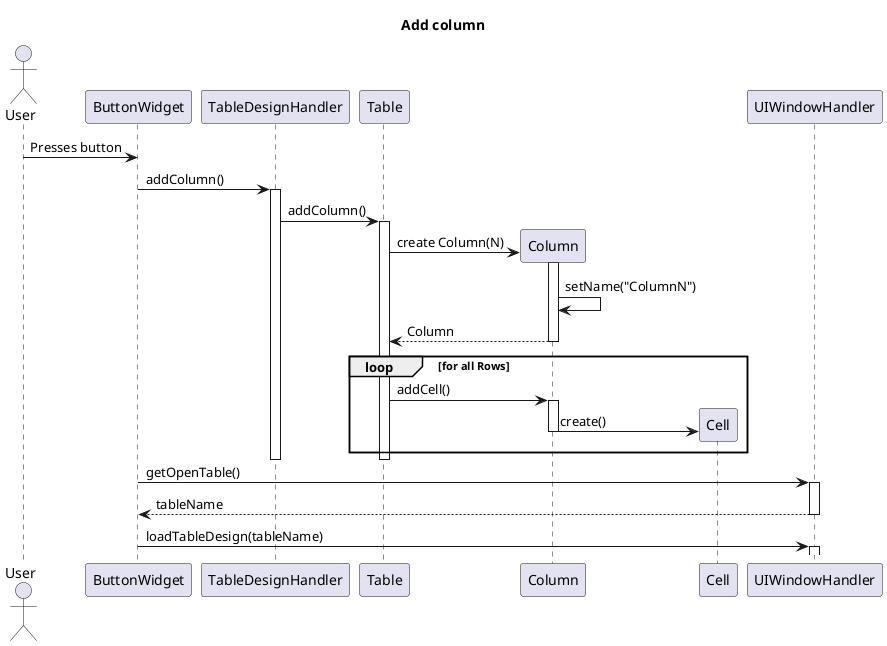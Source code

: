@startuml
title Add column
Actor User

User->ButtonWidget: Presses button
ButtonWidget -> TableDesignHandler: addColumn()
activate TableDesignHandler
TableDesignHandler -> Table: addColumn()
activate Table
create Column
Table -> Column: create Column(N)
activate Column
Column -> Column: setName("ColumnN")
return Column
loop for all Rows
    Table -> Column: addCell()
    activate Column
    create Cell
    Column -> Cell: create()
    deactivate Column
end
deactivate Table
deactivate TableDesignHandler
ButtonWidget -> UIWindowHandler: getOpenTable()
activate UIWindowHandler
ButtonWidget <-- UIWindowHandler: tableName
deactivate
ButtonWidget -> UIWindowHandler: loadTableDesign(tableName)

activate UIWindowHandler

@enduml